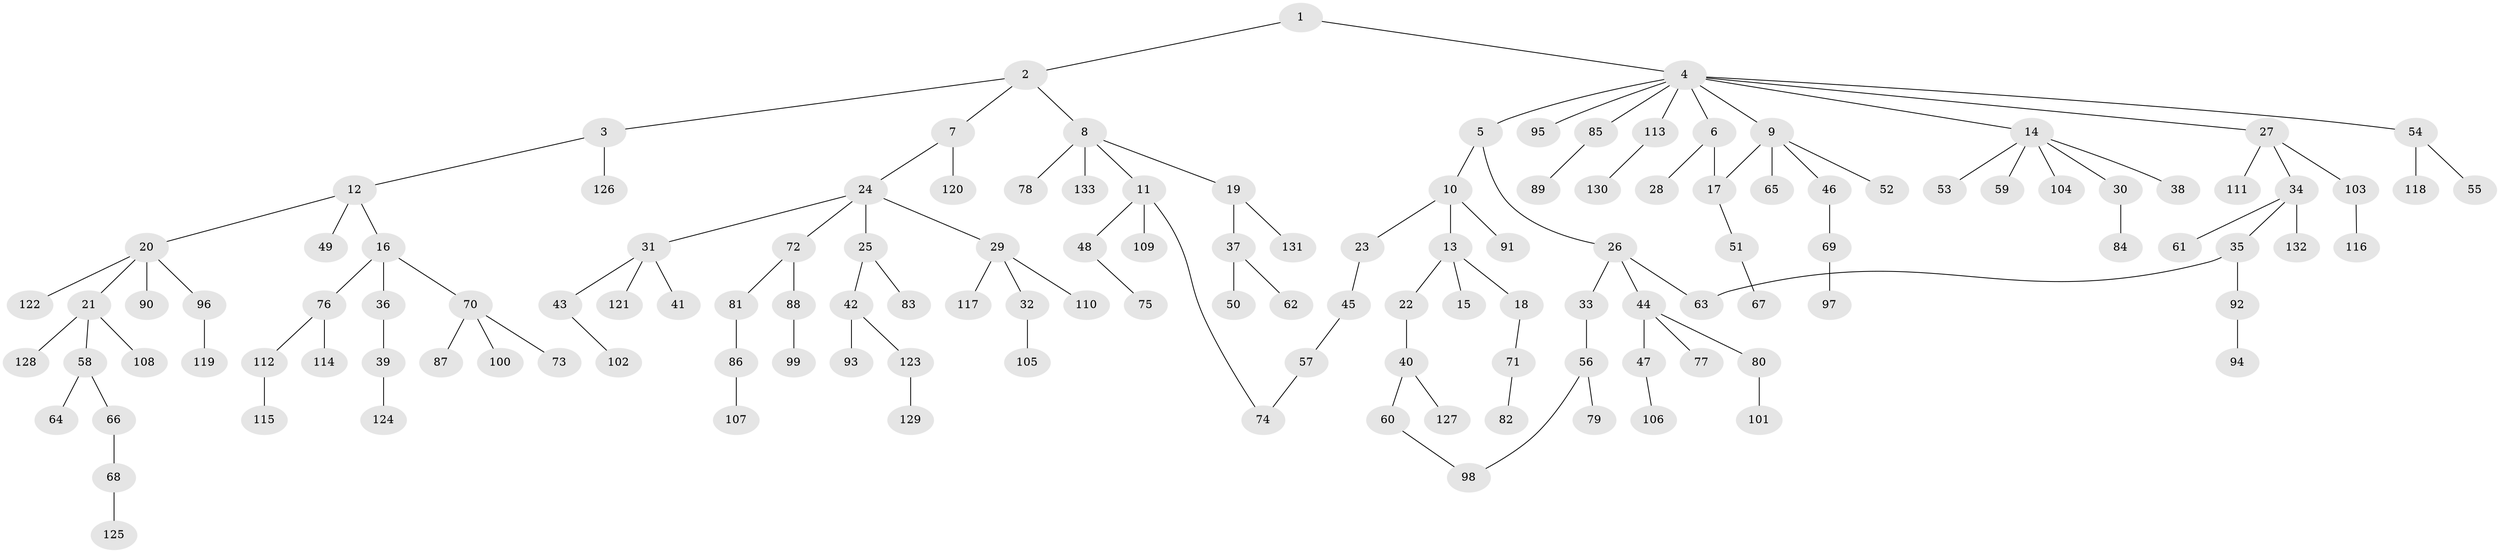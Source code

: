 // coarse degree distribution, {2: 0.23333333333333334, 7: 0.03333333333333333, 5: 0.022222222222222223, 9: 0.011111111111111112, 3: 0.1, 4: 0.06666666666666667, 6: 0.011111111111111112, 1: 0.5222222222222223}
// Generated by graph-tools (version 1.1) at 2025/51/02/27/25 19:51:38]
// undirected, 133 vertices, 136 edges
graph export_dot {
graph [start="1"]
  node [color=gray90,style=filled];
  1;
  2;
  3;
  4;
  5;
  6;
  7;
  8;
  9;
  10;
  11;
  12;
  13;
  14;
  15;
  16;
  17;
  18;
  19;
  20;
  21;
  22;
  23;
  24;
  25;
  26;
  27;
  28;
  29;
  30;
  31;
  32;
  33;
  34;
  35;
  36;
  37;
  38;
  39;
  40;
  41;
  42;
  43;
  44;
  45;
  46;
  47;
  48;
  49;
  50;
  51;
  52;
  53;
  54;
  55;
  56;
  57;
  58;
  59;
  60;
  61;
  62;
  63;
  64;
  65;
  66;
  67;
  68;
  69;
  70;
  71;
  72;
  73;
  74;
  75;
  76;
  77;
  78;
  79;
  80;
  81;
  82;
  83;
  84;
  85;
  86;
  87;
  88;
  89;
  90;
  91;
  92;
  93;
  94;
  95;
  96;
  97;
  98;
  99;
  100;
  101;
  102;
  103;
  104;
  105;
  106;
  107;
  108;
  109;
  110;
  111;
  112;
  113;
  114;
  115;
  116;
  117;
  118;
  119;
  120;
  121;
  122;
  123;
  124;
  125;
  126;
  127;
  128;
  129;
  130;
  131;
  132;
  133;
  1 -- 2;
  1 -- 4;
  2 -- 3;
  2 -- 7;
  2 -- 8;
  3 -- 12;
  3 -- 126;
  4 -- 5;
  4 -- 6;
  4 -- 9;
  4 -- 14;
  4 -- 27;
  4 -- 54;
  4 -- 85;
  4 -- 95;
  4 -- 113;
  5 -- 10;
  5 -- 26;
  6 -- 17;
  6 -- 28;
  7 -- 24;
  7 -- 120;
  8 -- 11;
  8 -- 19;
  8 -- 78;
  8 -- 133;
  9 -- 46;
  9 -- 52;
  9 -- 65;
  9 -- 17;
  10 -- 13;
  10 -- 23;
  10 -- 91;
  11 -- 48;
  11 -- 109;
  11 -- 74;
  12 -- 16;
  12 -- 20;
  12 -- 49;
  13 -- 15;
  13 -- 18;
  13 -- 22;
  14 -- 30;
  14 -- 38;
  14 -- 53;
  14 -- 59;
  14 -- 104;
  16 -- 36;
  16 -- 70;
  16 -- 76;
  17 -- 51;
  18 -- 71;
  19 -- 37;
  19 -- 131;
  20 -- 21;
  20 -- 90;
  20 -- 96;
  20 -- 122;
  21 -- 58;
  21 -- 108;
  21 -- 128;
  22 -- 40;
  23 -- 45;
  24 -- 25;
  24 -- 29;
  24 -- 31;
  24 -- 72;
  25 -- 42;
  25 -- 83;
  26 -- 33;
  26 -- 44;
  26 -- 63;
  27 -- 34;
  27 -- 103;
  27 -- 111;
  29 -- 32;
  29 -- 110;
  29 -- 117;
  30 -- 84;
  31 -- 41;
  31 -- 43;
  31 -- 121;
  32 -- 105;
  33 -- 56;
  34 -- 35;
  34 -- 61;
  34 -- 132;
  35 -- 63;
  35 -- 92;
  36 -- 39;
  37 -- 50;
  37 -- 62;
  39 -- 124;
  40 -- 60;
  40 -- 127;
  42 -- 93;
  42 -- 123;
  43 -- 102;
  44 -- 47;
  44 -- 77;
  44 -- 80;
  45 -- 57;
  46 -- 69;
  47 -- 106;
  48 -- 75;
  51 -- 67;
  54 -- 55;
  54 -- 118;
  56 -- 79;
  56 -- 98;
  57 -- 74;
  58 -- 64;
  58 -- 66;
  60 -- 98;
  66 -- 68;
  68 -- 125;
  69 -- 97;
  70 -- 73;
  70 -- 87;
  70 -- 100;
  71 -- 82;
  72 -- 81;
  72 -- 88;
  76 -- 112;
  76 -- 114;
  80 -- 101;
  81 -- 86;
  85 -- 89;
  86 -- 107;
  88 -- 99;
  92 -- 94;
  96 -- 119;
  103 -- 116;
  112 -- 115;
  113 -- 130;
  123 -- 129;
}

